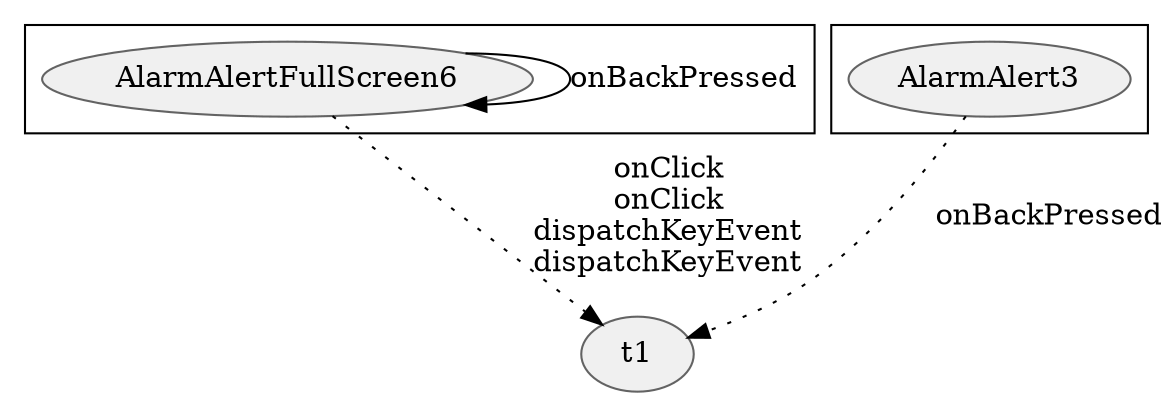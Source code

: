 digraph {
fontname="Helvetica";
node[style="filled,solid", colorscheme=greys3, fillcolor=1, color=3];

subgraph cluster_1 {
	AlarmAlertFullScreen6;
	AlarmAlertFullScreen6 -> AlarmAlertFullScreen6[label="onBackPressed"];
}

subgraph cluster_2 {
	AlarmAlert3;	
}

t1;	

AlarmAlertFullScreen6 -> t1[label="onClick
onClick
dispatchKeyEvent
dispatchKeyEvent",style=dotted];
AlarmAlert3 -> t1[label="onBackPressed",style=dotted];


}